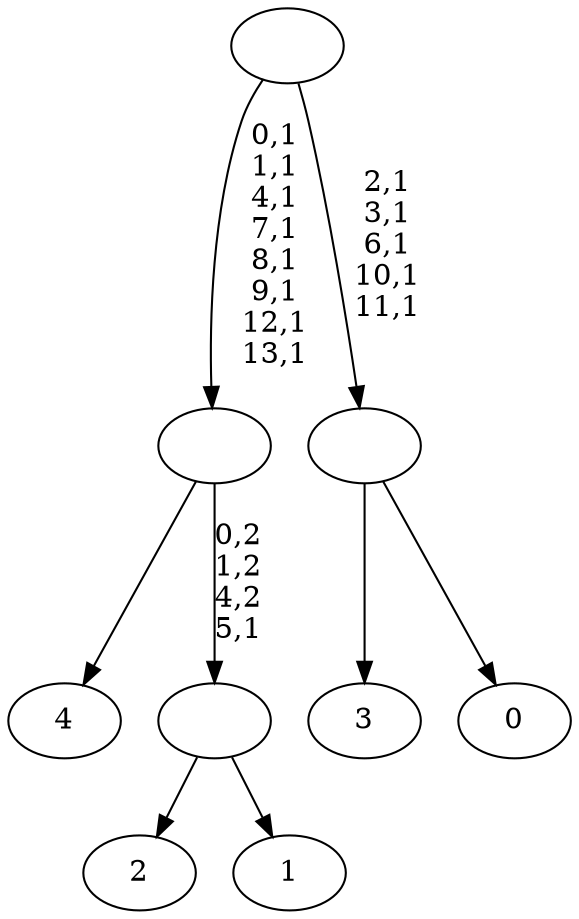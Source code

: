 digraph T {
	19 [label="4"]
	18 [label="3"]
	17 [label="2"]
	16 [label="1"]
	15 [label=""]
	14 [label=""]
	6 [label="0"]
	5 [label=""]
	0 [label=""]
	15 -> 17 [label=""]
	15 -> 16 [label=""]
	14 -> 19 [label=""]
	14 -> 15 [label="0,2\n1,2\n4,2\n5,1"]
	5 -> 18 [label=""]
	5 -> 6 [label=""]
	0 -> 5 [label="2,1\n3,1\n6,1\n10,1\n11,1"]
	0 -> 14 [label="0,1\n1,1\n4,1\n7,1\n8,1\n9,1\n12,1\n13,1"]
}
